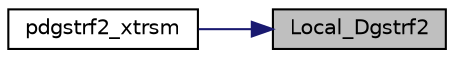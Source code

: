digraph "Local_Dgstrf2"
{
 // LATEX_PDF_SIZE
  edge [fontname="Helvetica",fontsize="10",labelfontname="Helvetica",labelfontsize="10"];
  node [fontname="Helvetica",fontsize="10",shape=record];
  rankdir="RL";
  Node1 [label="Local_Dgstrf2",height=0.2,width=0.4,color="black", fillcolor="grey75", style="filled", fontcolor="black",tooltip=" "];
  Node1 -> Node2 [dir="back",color="midnightblue",fontsize="10",style="solid",fontname="Helvetica"];
  Node2 [label="pdgstrf2_xtrsm",height=0.2,width=0.4,color="black", fillcolor="white", style="filled",URL="$pdgstrf2_8c.html#a6fea8119a783357e4fd0c7f23429348f",tooltip=" "];
}

